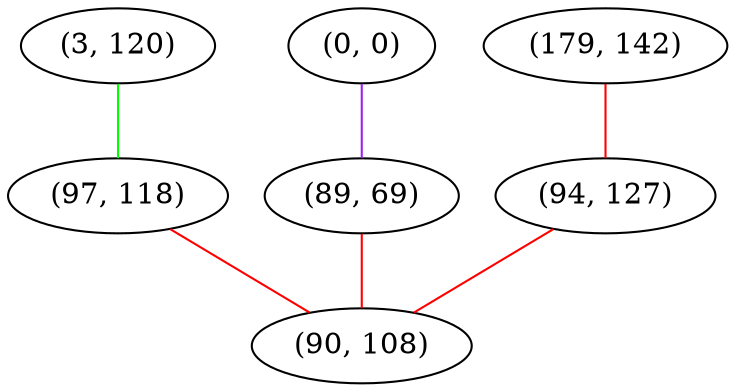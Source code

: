 graph "" {
"(3, 120)";
"(0, 0)";
"(97, 118)";
"(89, 69)";
"(179, 142)";
"(94, 127)";
"(90, 108)";
"(3, 120)" -- "(97, 118)"  [color=green, key=0, weight=2];
"(0, 0)" -- "(89, 69)"  [color=purple, key=0, weight=4];
"(97, 118)" -- "(90, 108)"  [color=red, key=0, weight=1];
"(89, 69)" -- "(90, 108)"  [color=red, key=0, weight=1];
"(179, 142)" -- "(94, 127)"  [color=red, key=0, weight=1];
"(94, 127)" -- "(90, 108)"  [color=red, key=0, weight=1];
}
